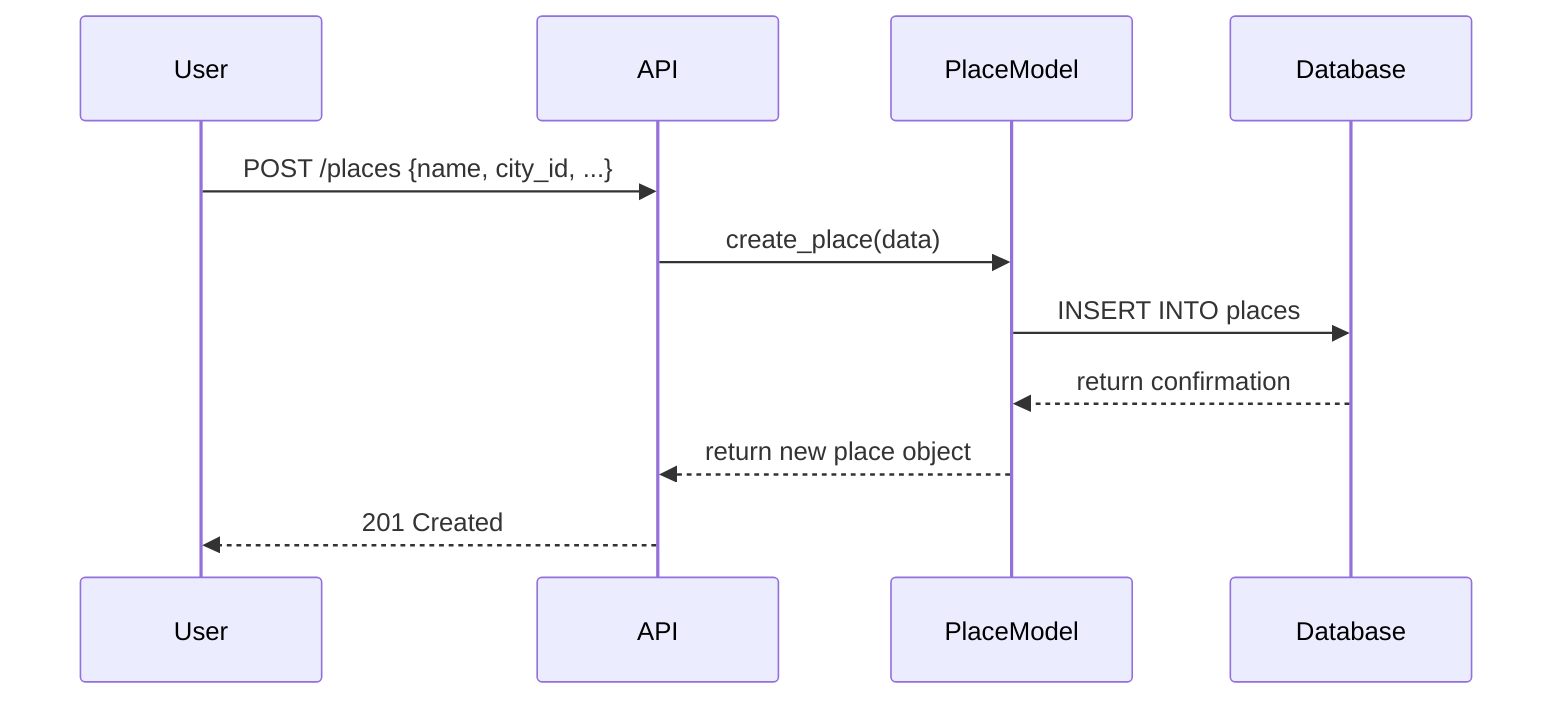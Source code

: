 sequenceDiagram
    participant User
    participant API
    participant PlaceModel
    participant Database

    User->>API: POST /places {name, city_id, ...}
    API->>PlaceModel: create_place(data)
    PlaceModel->>Database: INSERT INTO places
    Database-->>PlaceModel: return confirmation
    PlaceModel-->>API: return new place object
    API-->>User: 201 Created
